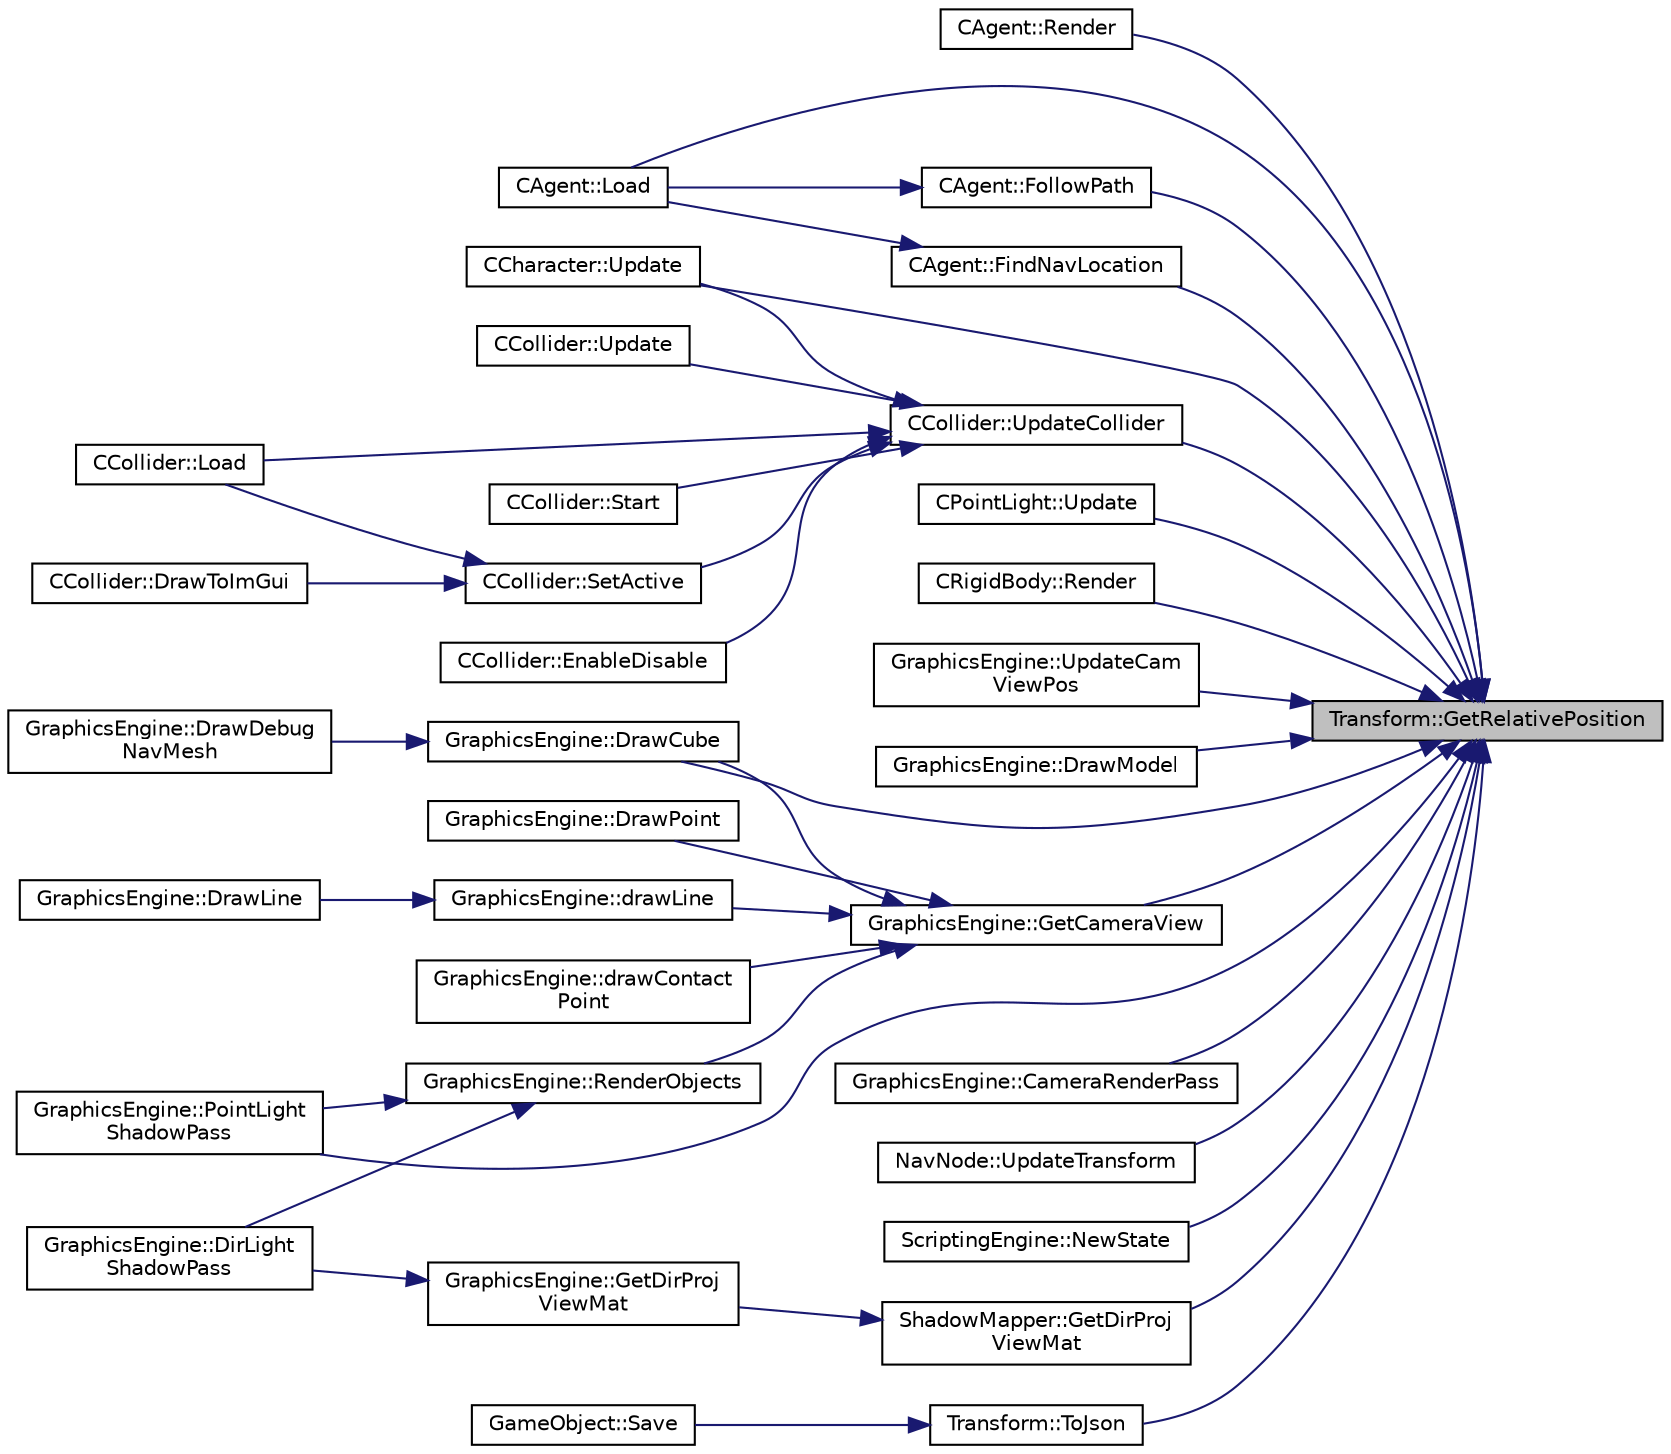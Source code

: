 digraph "Transform::GetRelativePosition"
{
 // LATEX_PDF_SIZE
  edge [fontname="Helvetica",fontsize="10",labelfontname="Helvetica",labelfontsize="10"];
  node [fontname="Helvetica",fontsize="10",shape=record];
  rankdir="RL";
  Node97 [label="Transform::GetRelativePosition",height=0.2,width=0.4,color="black", fillcolor="grey75", style="filled", fontcolor="black",tooltip="position accessor"];
  Node97 -> Node98 [dir="back",color="midnightblue",fontsize="10",style="solid",fontname="Helvetica"];
  Node98 [label="CAgent::Render",height=0.2,width=0.4,color="black", fillcolor="white", style="filled",URL="$class_c_agent.html#af0ad1c8c98550337a3bc3430be6366b0",tooltip="renders the navmesh"];
  Node97 -> Node99 [dir="back",color="midnightblue",fontsize="10",style="solid",fontname="Helvetica"];
  Node99 [label="CAgent::Load",height=0.2,width=0.4,color="black", fillcolor="white", style="filled",URL="$class_c_agent.html#a744b88d9b408c11bb3406acb6717ddb0",tooltip="loads the component from saved state"];
  Node97 -> Node100 [dir="back",color="midnightblue",fontsize="10",style="solid",fontname="Helvetica"];
  Node100 [label="CAgent::FollowPath",height=0.2,width=0.4,color="black", fillcolor="white", style="filled",URL="$class_c_agent.html#a8e57afd96aac88101d9f75d3d1d79951",tooltip="make the Agent follow a precalculated path"];
  Node100 -> Node99 [dir="back",color="midnightblue",fontsize="10",style="solid",fontname="Helvetica"];
  Node97 -> Node101 [dir="back",color="midnightblue",fontsize="10",style="solid",fontname="Helvetica"];
  Node101 [label="CAgent::FindNavLocation",height=0.2,width=0.4,color="black", fillcolor="white", style="filled",URL="$class_c_agent.html#ab8cdc6c0d4b3dd50c651e2e90b82b65a",tooltip="make the Agent follow a precalculated path"];
  Node101 -> Node99 [dir="back",color="midnightblue",fontsize="10",style="solid",fontname="Helvetica"];
  Node97 -> Node102 [dir="back",color="midnightblue",fontsize="10",style="solid",fontname="Helvetica"];
  Node102 [label="CCharacter::Update",height=0.2,width=0.4,color="black", fillcolor="white", style="filled",URL="$class_c_character.html#adc476a488c7157c7fc2b32381760b4e0",tooltip="updates ongoing behaviour for the component"];
  Node97 -> Node103 [dir="back",color="midnightblue",fontsize="10",style="solid",fontname="Helvetica"];
  Node103 [label="CCollider::UpdateCollider",height=0.2,width=0.4,color="black", fillcolor="white", style="filled",URL="$class_c_collider.html#ae82b280aee96b0a2d6e532e0a663f256",tooltip="Updates the colliders with any transformations changes based on the colliders model."];
  Node103 -> Node102 [dir="back",color="midnightblue",fontsize="10",style="solid",fontname="Helvetica"];
  Node103 -> Node104 [dir="back",color="midnightblue",fontsize="10",style="solid",fontname="Helvetica"];
  Node104 [label="CCollider::Update",height=0.2,width=0.4,color="black", fillcolor="white", style="filled",URL="$class_c_collider.html#a858c10f0e9fb3a6e73bd00fcfcdb99f1",tooltip="updates ongoing behaviour each frame"];
  Node103 -> Node105 [dir="back",color="midnightblue",fontsize="10",style="solid",fontname="Helvetica"];
  Node105 [label="CCollider::Load",height=0.2,width=0.4,color="black", fillcolor="white", style="filled",URL="$class_c_collider.html#ab69c5c7345b0d7da17393d5db4e10ae2",tooltip="loads the component from saved state"];
  Node103 -> Node106 [dir="back",color="midnightblue",fontsize="10",style="solid",fontname="Helvetica"];
  Node106 [label="CCollider::Start",height=0.2,width=0.4,color="black", fillcolor="white", style="filled",URL="$class_c_collider.html#ab8fd6544bb2eb98523b7f27e60ac9e03",tooltip="initialises the component at start of program"];
  Node103 -> Node107 [dir="back",color="midnightblue",fontsize="10",style="solid",fontname="Helvetica"];
  Node107 [label="CCollider::SetActive",height=0.2,width=0.4,color="black", fillcolor="white", style="filled",URL="$class_c_collider.html#ab2e8f16f57686861b326a4061c70320a",tooltip="mutates active state"];
  Node107 -> Node105 [dir="back",color="midnightblue",fontsize="10",style="solid",fontname="Helvetica"];
  Node107 -> Node108 [dir="back",color="midnightblue",fontsize="10",style="solid",fontname="Helvetica"];
  Node108 [label="CCollider::DrawToImGui",height=0.2,width=0.4,color="black", fillcolor="white", style="filled",URL="$class_c_collider.html#aafb37d9330706fa8ed0251a06ee6a7ab",tooltip="Draws to imgui."];
  Node103 -> Node109 [dir="back",color="midnightblue",fontsize="10",style="solid",fontname="Helvetica"];
  Node109 [label="CCollider::EnableDisable",height=0.2,width=0.4,color="black", fillcolor="white", style="filled",URL="$class_c_collider.html#ab8e09c57949973518dc12f35db961d5e",tooltip=" "];
  Node97 -> Node110 [dir="back",color="midnightblue",fontsize="10",style="solid",fontname="Helvetica"];
  Node110 [label="CPointLight::Update",height=0.2,width=0.4,color="black", fillcolor="white", style="filled",URL="$class_c_point_light.html#ae6a75621fe9a91e46e1471888a4e5009",tooltip=" "];
  Node97 -> Node111 [dir="back",color="midnightblue",fontsize="10",style="solid",fontname="Helvetica"];
  Node111 [label="CRigidBody::Render",height=0.2,width=0.4,color="black", fillcolor="white", style="filled",URL="$class_c_rigid_body.html#ab332fbd1fa4c5d755bfd8340924645fb",tooltip=" "];
  Node97 -> Node112 [dir="back",color="midnightblue",fontsize="10",style="solid",fontname="Helvetica"];
  Node112 [label="GraphicsEngine::UpdateCam\lViewPos",height=0.2,width=0.4,color="black", fillcolor="white", style="filled",URL="$class_graphics_engine.html#a6082bccb6c5c2f08a60e745b4a54fdc4",tooltip="Updates view based on camera transform."];
  Node97 -> Node113 [dir="back",color="midnightblue",fontsize="10",style="solid",fontname="Helvetica"];
  Node113 [label="GraphicsEngine::DrawModel",height=0.2,width=0.4,color="black", fillcolor="white", style="filled",URL="$class_graphics_engine.html#a0c110798d390264a0a27e5faa95f1558",tooltip="Draws a model asset on the screen."];
  Node97 -> Node114 [dir="back",color="midnightblue",fontsize="10",style="solid",fontname="Helvetica"];
  Node114 [label="GraphicsEngine::DrawCube",height=0.2,width=0.4,color="black", fillcolor="white", style="filled",URL="$class_graphics_engine.html#aff0f9163669b5b2aaa5698db4028a781",tooltip=" "];
  Node114 -> Node115 [dir="back",color="midnightblue",fontsize="10",style="solid",fontname="Helvetica"];
  Node115 [label="GraphicsEngine::DrawDebug\lNavMesh",height=0.2,width=0.4,color="black", fillcolor="white", style="filled",URL="$class_graphics_engine.html#ae3942b3fd22f3ac67374c494d62fdd3e",tooltip=" "];
  Node97 -> Node116 [dir="back",color="midnightblue",fontsize="10",style="solid",fontname="Helvetica"];
  Node116 [label="GraphicsEngine::GetCameraView",height=0.2,width=0.4,color="black", fillcolor="white", style="filled",URL="$class_graphics_engine.html#a0ee78e7d5cd78fef727ee2543f80cbd5",tooltip="returns the current camera view position/direction"];
  Node116 -> Node117 [dir="back",color="midnightblue",fontsize="10",style="solid",fontname="Helvetica"];
  Node117 [label="GraphicsEngine::RenderObjects",height=0.2,width=0.4,color="black", fillcolor="white", style="filled",URL="$class_graphics_engine.html#a070c6c156248e2846cf454770afa58fc",tooltip=" "];
  Node117 -> Node118 [dir="back",color="midnightblue",fontsize="10",style="solid",fontname="Helvetica"];
  Node118 [label="GraphicsEngine::DirLight\lShadowPass",height=0.2,width=0.4,color="black", fillcolor="white", style="filled",URL="$class_graphics_engine.html#a33255cbf364dbd5d51dea96c8d6c3b14",tooltip=" "];
  Node117 -> Node119 [dir="back",color="midnightblue",fontsize="10",style="solid",fontname="Helvetica"];
  Node119 [label="GraphicsEngine::PointLight\lShadowPass",height=0.2,width=0.4,color="black", fillcolor="white", style="filled",URL="$class_graphics_engine.html#a13a36eba901419eed2f12659576e7dce",tooltip=" "];
  Node116 -> Node114 [dir="back",color="midnightblue",fontsize="10",style="solid",fontname="Helvetica"];
  Node116 -> Node120 [dir="back",color="midnightblue",fontsize="10",style="solid",fontname="Helvetica"];
  Node120 [label="GraphicsEngine::drawLine",height=0.2,width=0.4,color="black", fillcolor="white", style="filled",URL="$class_graphics_engine.html#afb73fe7fe81680f53c9ce8d0d611d042",tooltip=" "];
  Node120 -> Node121 [dir="back",color="midnightblue",fontsize="10",style="solid",fontname="Helvetica"];
  Node121 [label="GraphicsEngine::DrawLine",height=0.2,width=0.4,color="black", fillcolor="white", style="filled",URL="$class_graphics_engine.html#a8f4d2af0793fddeb9edd6eebab0c3aef",tooltip=" "];
  Node116 -> Node122 [dir="back",color="midnightblue",fontsize="10",style="solid",fontname="Helvetica"];
  Node122 [label="GraphicsEngine::drawContact\lPoint",height=0.2,width=0.4,color="black", fillcolor="white", style="filled",URL="$class_graphics_engine.html#ab38a142b01137423e88446af6b0263fc",tooltip=" "];
  Node116 -> Node123 [dir="back",color="midnightblue",fontsize="10",style="solid",fontname="Helvetica"];
  Node123 [label="GraphicsEngine::DrawPoint",height=0.2,width=0.4,color="black", fillcolor="white", style="filled",URL="$class_graphics_engine.html#a6f2324a78be699827f84b925ce2481d3",tooltip=" "];
  Node97 -> Node119 [dir="back",color="midnightblue",fontsize="10",style="solid",fontname="Helvetica"];
  Node97 -> Node124 [dir="back",color="midnightblue",fontsize="10",style="solid",fontname="Helvetica"];
  Node124 [label="GraphicsEngine::CameraRenderPass",height=0.2,width=0.4,color="black", fillcolor="white", style="filled",URL="$class_graphics_engine.html#a967923ca5d3634a26a8e2ac6ca49d497",tooltip=" "];
  Node97 -> Node125 [dir="back",color="midnightblue",fontsize="10",style="solid",fontname="Helvetica"];
  Node125 [label="NavNode::UpdateTransform",height=0.2,width=0.4,color="black", fillcolor="white", style="filled",URL="$class_nav_node.html#acefbec991efd535f64c964929532c88e",tooltip="Transform Updater."];
  Node97 -> Node126 [dir="back",color="midnightblue",fontsize="10",style="solid",fontname="Helvetica"];
  Node126 [label="ScriptingEngine::NewState",height=0.2,width=0.4,color="black", fillcolor="white", style="filled",URL="$class_scripting_engine.html#a125a0c206da8e74b8f6664c4e523606a",tooltip="Sets up the engine with initial processes and variables and exposes engine functionality to lua."];
  Node97 -> Node127 [dir="back",color="midnightblue",fontsize="10",style="solid",fontname="Helvetica"];
  Node127 [label="ShadowMapper::GetDirProj\lViewMat",height=0.2,width=0.4,color="black", fillcolor="white", style="filled",URL="$class_shadow_mapper.html#a9e1063d10ebf9d3e2b9375b73e823325",tooltip=" "];
  Node127 -> Node128 [dir="back",color="midnightblue",fontsize="10",style="solid",fontname="Helvetica"];
  Node128 [label="GraphicsEngine::GetDirProj\lViewMat",height=0.2,width=0.4,color="black", fillcolor="white", style="filled",URL="$class_graphics_engine.html#abf3942bb30286cc7d7d5d4b096208bec",tooltip=" "];
  Node128 -> Node118 [dir="back",color="midnightblue",fontsize="10",style="solid",fontname="Helvetica"];
  Node97 -> Node129 [dir="back",color="midnightblue",fontsize="10",style="solid",fontname="Helvetica"];
  Node129 [label="Transform::ToJson",height=0.2,width=0.4,color="black", fillcolor="white", style="filled",URL="$class_transform.html#ab720c8e888790aa2a8f29ca4efc5c0cc",tooltip="Saves the transform to JSON."];
  Node129 -> Node130 [dir="back",color="midnightblue",fontsize="10",style="solid",fontname="Helvetica"];
  Node130 [label="GameObject::Save",height=0.2,width=0.4,color="black", fillcolor="white", style="filled",URL="$class_game_object.html#aedc9f47690b6dab433843fccb736064f",tooltip="saves the object"];
}
